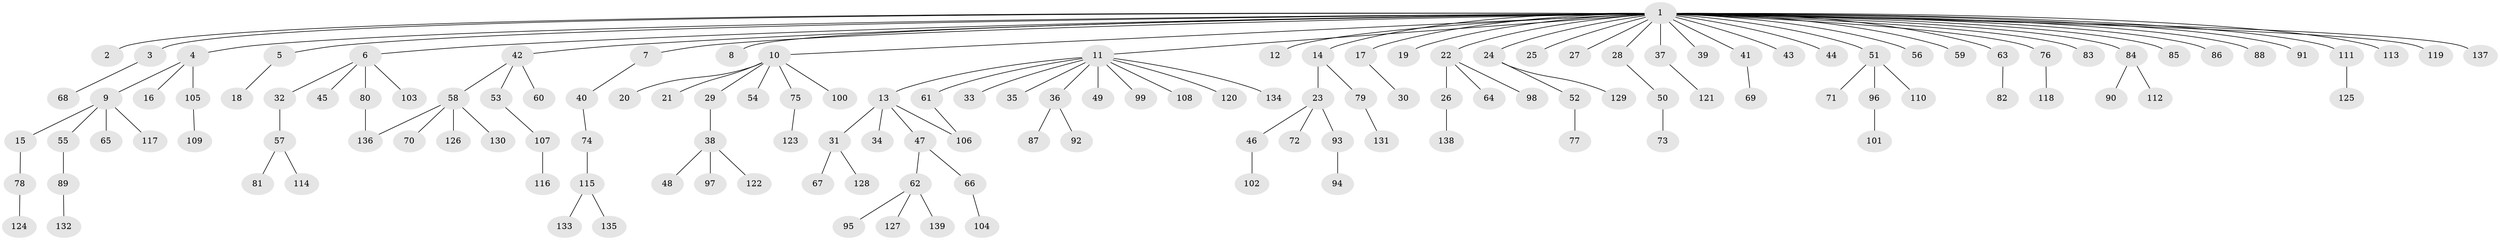 // Generated by graph-tools (version 1.1) at 2025/35/03/09/25 02:35:20]
// undirected, 139 vertices, 140 edges
graph export_dot {
graph [start="1"]
  node [color=gray90,style=filled];
  1;
  2;
  3;
  4;
  5;
  6;
  7;
  8;
  9;
  10;
  11;
  12;
  13;
  14;
  15;
  16;
  17;
  18;
  19;
  20;
  21;
  22;
  23;
  24;
  25;
  26;
  27;
  28;
  29;
  30;
  31;
  32;
  33;
  34;
  35;
  36;
  37;
  38;
  39;
  40;
  41;
  42;
  43;
  44;
  45;
  46;
  47;
  48;
  49;
  50;
  51;
  52;
  53;
  54;
  55;
  56;
  57;
  58;
  59;
  60;
  61;
  62;
  63;
  64;
  65;
  66;
  67;
  68;
  69;
  70;
  71;
  72;
  73;
  74;
  75;
  76;
  77;
  78;
  79;
  80;
  81;
  82;
  83;
  84;
  85;
  86;
  87;
  88;
  89;
  90;
  91;
  92;
  93;
  94;
  95;
  96;
  97;
  98;
  99;
  100;
  101;
  102;
  103;
  104;
  105;
  106;
  107;
  108;
  109;
  110;
  111;
  112;
  113;
  114;
  115;
  116;
  117;
  118;
  119;
  120;
  121;
  122;
  123;
  124;
  125;
  126;
  127;
  128;
  129;
  130;
  131;
  132;
  133;
  134;
  135;
  136;
  137;
  138;
  139;
  1 -- 2;
  1 -- 3;
  1 -- 4;
  1 -- 5;
  1 -- 6;
  1 -- 7;
  1 -- 8;
  1 -- 10;
  1 -- 11;
  1 -- 12;
  1 -- 14;
  1 -- 17;
  1 -- 19;
  1 -- 22;
  1 -- 24;
  1 -- 25;
  1 -- 27;
  1 -- 28;
  1 -- 37;
  1 -- 39;
  1 -- 41;
  1 -- 42;
  1 -- 43;
  1 -- 44;
  1 -- 51;
  1 -- 56;
  1 -- 59;
  1 -- 63;
  1 -- 76;
  1 -- 83;
  1 -- 84;
  1 -- 85;
  1 -- 86;
  1 -- 88;
  1 -- 91;
  1 -- 111;
  1 -- 113;
  1 -- 119;
  1 -- 137;
  3 -- 68;
  4 -- 9;
  4 -- 16;
  4 -- 105;
  5 -- 18;
  6 -- 32;
  6 -- 45;
  6 -- 80;
  6 -- 103;
  7 -- 40;
  9 -- 15;
  9 -- 55;
  9 -- 65;
  9 -- 117;
  10 -- 20;
  10 -- 21;
  10 -- 29;
  10 -- 54;
  10 -- 75;
  10 -- 100;
  11 -- 13;
  11 -- 33;
  11 -- 35;
  11 -- 36;
  11 -- 49;
  11 -- 61;
  11 -- 99;
  11 -- 108;
  11 -- 120;
  11 -- 134;
  13 -- 31;
  13 -- 34;
  13 -- 47;
  13 -- 106;
  14 -- 23;
  14 -- 79;
  15 -- 78;
  17 -- 30;
  22 -- 26;
  22 -- 64;
  22 -- 98;
  23 -- 46;
  23 -- 72;
  23 -- 93;
  24 -- 52;
  24 -- 129;
  26 -- 138;
  28 -- 50;
  29 -- 38;
  31 -- 67;
  31 -- 128;
  32 -- 57;
  36 -- 87;
  36 -- 92;
  37 -- 121;
  38 -- 48;
  38 -- 97;
  38 -- 122;
  40 -- 74;
  41 -- 69;
  42 -- 53;
  42 -- 58;
  42 -- 60;
  46 -- 102;
  47 -- 62;
  47 -- 66;
  50 -- 73;
  51 -- 71;
  51 -- 96;
  51 -- 110;
  52 -- 77;
  53 -- 107;
  55 -- 89;
  57 -- 81;
  57 -- 114;
  58 -- 70;
  58 -- 126;
  58 -- 130;
  58 -- 136;
  61 -- 106;
  62 -- 95;
  62 -- 127;
  62 -- 139;
  63 -- 82;
  66 -- 104;
  74 -- 115;
  75 -- 123;
  76 -- 118;
  78 -- 124;
  79 -- 131;
  80 -- 136;
  84 -- 90;
  84 -- 112;
  89 -- 132;
  93 -- 94;
  96 -- 101;
  105 -- 109;
  107 -- 116;
  111 -- 125;
  115 -- 133;
  115 -- 135;
}
